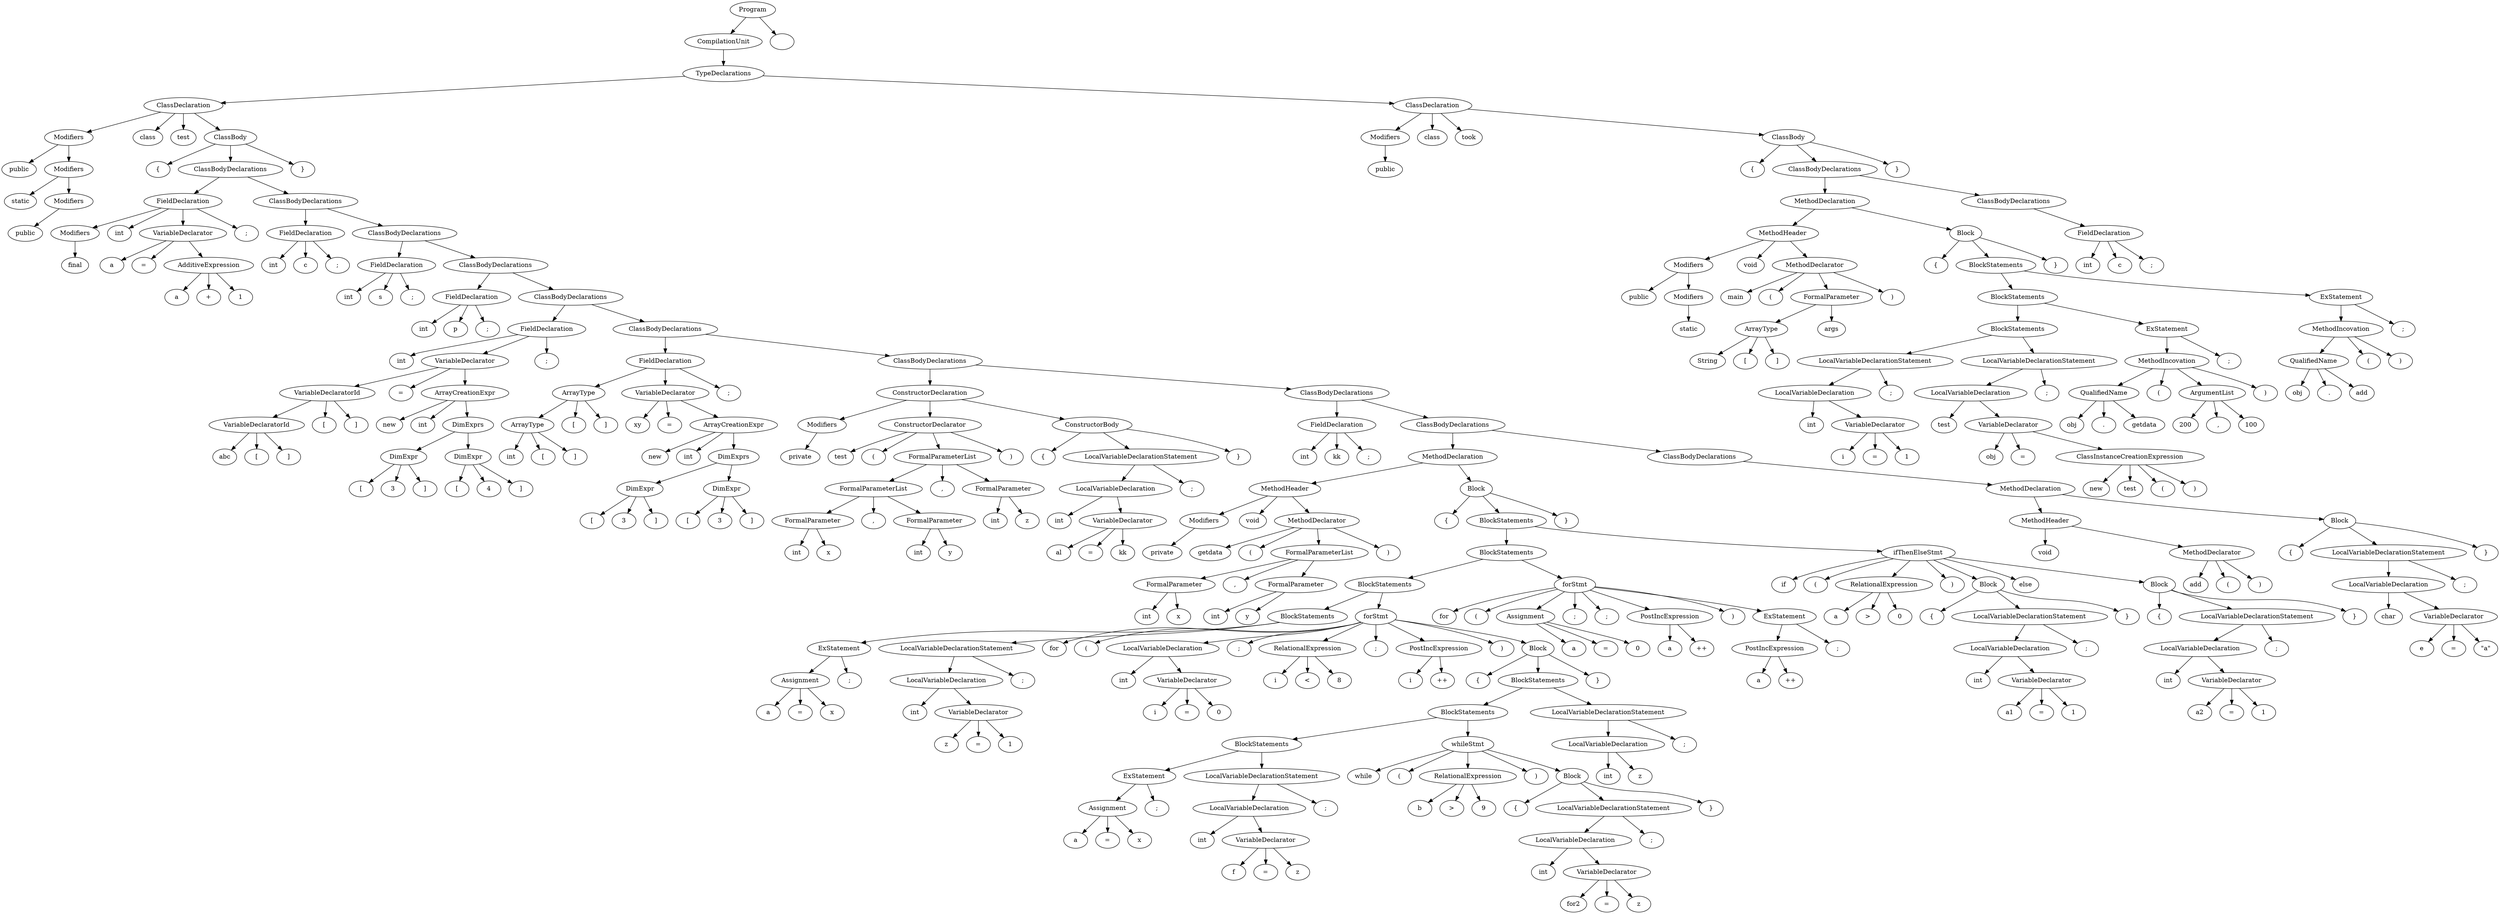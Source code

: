 digraph G {
n1 [label="public"]
n2 [label="static"]
n3 [label="public"]
n4 [label="Modifiers"]
n4->n3;
n5 [label="Modifiers"]
n5->n4;
n5->n2;
n6 [label="Modifiers"]
n6->n5;
n6->n1;
n7 [label="class"]
n8 [label="test"]
n9 [label="{"]
n10 [label="final"]
n11 [label="Modifiers"]
n11->n10;
n12 [label="int"]
n13 [label="a"]
n14 [label="="]
n15 [label="a"]
n16 [label="+"]
n17 [label="1"]
n18 [label="AdditiveExpression"]
n18->n17;
n18->n16;
n18->n15;
n19 [label="VariableDeclarator"]
n19->n18;
n19->n14;
n19->n13;
n20 [label=";"]
n21 [label="FieldDeclaration"]
n21->n20;
n21->n19;
n21->n12;
n21->n11;
n22 [label="int"]
n23 [label="c"]
n24 [label=";"]
n25 [label="FieldDeclaration"]
n25->n24;
n25->n23;
n25->n22;
n26 [label="int"]
n27 [label="s"]
n28 [label=";"]
n29 [label="FieldDeclaration"]
n29->n28;
n29->n27;
n29->n26;
n30 [label="int"]
n31 [label="p"]
n32 [label=";"]
n33 [label="FieldDeclaration"]
n33->n32;
n33->n31;
n33->n30;
n34 [label="int"]
n35 [label="abc"]
n36 [label="["]
n37 [label="]"]
n38 [label="VariableDeclaratorId"]
n38->n37;
n38->n36;
n38->n35;
n39 [label="["]
n40 [label="]"]
n41 [label="VariableDeclaratorId"]
n41->n40;
n41->n39;
n41->n38;
n42 [label="="]
n43 [label="new"]
n44 [label="int"]
n45 [label="["]
n46 [label="3"]
n47 [label="]"]
n48 [label="DimExpr"]
n48->n47;
n48->n46;
n48->n45;
n49 [label="["]
n50 [label="4"]
n51 [label="]"]
n52 [label="DimExpr"]
n52->n51;
n52->n50;
n52->n49;
n53 [label="DimExprs"]
n53->n52;
n53->n48;
n54 [label="ArrayCreationExpr"]
n54->n53;
n54->n44;
n54->n43;
n55 [label="VariableDeclarator"]
n55->n54;
n55->n42;
n55->n41;
n56 [label=";"]
n57 [label="FieldDeclaration"]
n57->n56;
n57->n55;
n57->n34;
n58 [label="int"]
n59 [label="["]
n60 [label="]"]
n61 [label="ArrayType"]
n61->n60;
n61->n59;
n61->n58;
n62 [label="["]
n63 [label="]"]
n64 [label="ArrayType"]
n64->n63;
n64->n62;
n64->n61;
n65 [label="xy"]
n66 [label="="]
n67 [label="new"]
n68 [label="int"]
n69 [label="["]
n70 [label="3"]
n71 [label="]"]
n72 [label="DimExpr"]
n72->n71;
n72->n70;
n72->n69;
n73 [label="["]
n74 [label="3"]
n75 [label="]"]
n76 [label="DimExpr"]
n76->n75;
n76->n74;
n76->n73;
n77 [label="DimExprs"]
n77->n76;
n77->n72;
n78 [label="ArrayCreationExpr"]
n78->n77;
n78->n68;
n78->n67;
n79 [label="VariableDeclarator"]
n79->n78;
n79->n66;
n79->n65;
n80 [label=";"]
n81 [label="FieldDeclaration"]
n81->n80;
n81->n79;
n81->n64;
n82 [label="private"]
n83 [label="Modifiers"]
n83->n82;
n84 [label="test"]
n85 [label="("]
n86 [label="int"]
n87 [label="x"]
n88 [label="FormalParameter"]
n88->n87;
n88->n86;
n89 [label=","]
n90 [label="int"]
n91 [label="y"]
n92 [label="FormalParameter"]
n92->n91;
n92->n90;
n93 [label="FormalParameterList"]
n93->n92;
n93->n89;
n93->n88;
n94 [label=","]
n95 [label="int"]
n96 [label="z"]
n97 [label="FormalParameter"]
n97->n96;
n97->n95;
n98 [label="FormalParameterList"]
n98->n97;
n98->n94;
n98->n93;
n99 [label=")"]
n100 [label="ConstructorDeclarator"]
n100->n99;
n100->n98;
n100->n85;
n100->n84;
n101 [label="{"]
n102 [label="int"]
n103 [label="al"]
n104 [label="="]
n105 [label="kk"]
n106 [label="VariableDeclarator"]
n106->n105;
n106->n104;
n106->n103;
n107 [label="LocalVariableDeclaration"]
n107->n106;
n107->n102;
n108 [label=";"]
n109 [label="LocalVariableDeclarationStatement"]
n109->n108;
n109->n107;
n110 [label="}"]
n111 [label="ConstructorBody"]
n111->n110;
n111->n109;
n111->n101;
n112 [label="ConstructorDeclaration"]
n112->n111;
n112->n100;
n112->n83;
n113 [label="int"]
n114 [label="kk"]
n115 [label=";"]
n116 [label="FieldDeclaration"]
n116->n115;
n116->n114;
n116->n113;
n117 [label="private"]
n118 [label="Modifiers"]
n118->n117;
n119 [label="void"]
n120 [label="getdata"]
n121 [label="("]
n122 [label="int"]
n123 [label="x"]
n124 [label="FormalParameter"]
n124->n123;
n124->n122;
n125 [label=","]
n126 [label="int"]
n127 [label="y"]
n128 [label="FormalParameter"]
n128->n127;
n128->n126;
n129 [label="FormalParameterList"]
n129->n128;
n129->n125;
n129->n124;
n130 [label=")"]
n131 [label="MethodDeclarator"]
n131->n130;
n131->n129;
n131->n121;
n131->n120;
n132 [label="MethodHeader"]
n132->n131;
n132->n119;
n132->n118;
n133 [label="{"]
n134 [label="a"]
n135 [label="="]
n136 [label="x"]
n137 [label="Assignment"]
n137->n136;
n137->n135;
n137->n134;
n138 [label=";"]
n139 [label="ExStatement"]
n139->n138;
n139->n137;
n140 [label="int"]
n141 [label="z"]
n142 [label="="]
n143 [label="1"]
n144 [label="VariableDeclarator"]
n144->n143;
n144->n142;
n144->n141;
n145 [label="LocalVariableDeclaration"]
n145->n144;
n145->n140;
n146 [label=";"]
n147 [label="LocalVariableDeclarationStatement"]
n147->n146;
n147->n145;
n148 [label="BlockStatements"]
n148->n147;
n148->n139;
n149 [label="for"]
n150 [label="("]
n151 [label="int"]
n152 [label="i"]
n153 [label="="]
n154 [label="0"]
n155 [label="VariableDeclarator"]
n155->n154;
n155->n153;
n155->n152;
n156 [label="LocalVariableDeclaration"]
n156->n155;
n156->n151;
n157 [label=";"]
n158 [label="i"]
n159 [label="<"]
n160 [label="8"]
n161 [label="RelationalExpression"]
n161->n160;
n161->n159;
n161->n158;
n162 [label=";"]
n163 [label="i"]
n164 [label="++"]
n165 [label="PostIncExpression"]
n165->n164;
n165->n163;
n166 [label=")"]
n167 [label="{"]
n168 [label="a"]
n169 [label="="]
n170 [label="x"]
n171 [label="Assignment"]
n171->n170;
n171->n169;
n171->n168;
n172 [label=";"]
n173 [label="ExStatement"]
n173->n172;
n173->n171;
n174 [label="int"]
n175 [label="f"]
n176 [label="="]
n177 [label="z"]
n178 [label="VariableDeclarator"]
n178->n177;
n178->n176;
n178->n175;
n179 [label="LocalVariableDeclaration"]
n179->n178;
n179->n174;
n180 [label=";"]
n181 [label="LocalVariableDeclarationStatement"]
n181->n180;
n181->n179;
n182 [label="BlockStatements"]
n182->n181;
n182->n173;
n183 [label="while"]
n184 [label="("]
n185 [label="b"]
n186 [label=">"]
n187 [label="9"]
n188 [label="RelationalExpression"]
n188->n187;
n188->n186;
n188->n185;
n189 [label=")"]
n190 [label="{"]
n191 [label="int"]
n192 [label="for2"]
n193 [label="="]
n194 [label="z"]
n195 [label="VariableDeclarator"]
n195->n194;
n195->n193;
n195->n192;
n196 [label="LocalVariableDeclaration"]
n196->n195;
n196->n191;
n197 [label=";"]
n198 [label="LocalVariableDeclarationStatement"]
n198->n197;
n198->n196;
n199 [label="}"]
n200 [label="Block"]
n200->n199;
n200->n198;
n200->n190;
n201 [label="whileStmt"]
n201->n200;
n201->n189;
n201->n188;
n201->n184;
n201->n183;
n202 [label="BlockStatements"]
n202->n201;
n202->n182;
n203 [label="int"]
n204 [label="z"]
n205 [label="LocalVariableDeclaration"]
n205->n204;
n205->n203;
n206 [label=";"]
n207 [label="LocalVariableDeclarationStatement"]
n207->n206;
n207->n205;
n208 [label="BlockStatements"]
n208->n207;
n208->n202;
n209 [label="}"]
n210 [label="Block"]
n210->n209;
n210->n208;
n210->n167;
n211 [label="forStmt"]
n211->n210;
n211->n166;
n211->n165;
n211->n162;
n211->n161;
n211->n157;
n211->n156;
n211->n150;
n211->n149;
n212 [label="BlockStatements"]
n212->n211;
n212->n148;
n213 [label="for"]
n214 [label="("]
n215 [label="a"]
n216 [label="="]
n217 [label="0"]
n218 [label="Assignment"]
n218->n217;
n218->n216;
n218->n215;
n219 [label=";"]
n220 [label=";"]
n221 [label="a"]
n222 [label="++"]
n223 [label="PostIncExpression"]
n223->n222;
n223->n221;
n224 [label=")"]
n225 [label="a"]
n226 [label="++"]
n227 [label="PostIncExpression"]
n227->n226;
n227->n225;
n228 [label=";"]
n229 [label="ExStatement"]
n229->n228;
n229->n227;
n230 [label="forStmt"]
n230->n229;
n230->n224;
n230->n223;
n230->n220;
n230->n219;
n230->n218;
n230->n214;
n230->n213;
n231 [label="BlockStatements"]
n231->n230;
n231->n212;
n232 [label="if"]
n233 [label="("]
n234 [label="a"]
n235 [label=">"]
n236 [label="0"]
n237 [label="RelationalExpression"]
n237->n236;
n237->n235;
n237->n234;
n238 [label=")"]
n239 [label="{"]
n240 [label="int"]
n241 [label="a1"]
n242 [label="="]
n243 [label="1"]
n244 [label="VariableDeclarator"]
n244->n243;
n244->n242;
n244->n241;
n245 [label="LocalVariableDeclaration"]
n245->n244;
n245->n240;
n246 [label=";"]
n247 [label="LocalVariableDeclarationStatement"]
n247->n246;
n247->n245;
n248 [label="}"]
n249 [label="Block"]
n249->n248;
n249->n247;
n249->n239;
n250 [label="else"]
n251 [label="{"]
n252 [label="int"]
n253 [label="a2"]
n254 [label="="]
n255 [label="1"]
n256 [label="VariableDeclarator"]
n256->n255;
n256->n254;
n256->n253;
n257 [label="LocalVariableDeclaration"]
n257->n256;
n257->n252;
n258 [label=";"]
n259 [label="LocalVariableDeclarationStatement"]
n259->n258;
n259->n257;
n260 [label="}"]
n261 [label="Block"]
n261->n260;
n261->n259;
n261->n251;
n262 [label="ifThenElseStmt"]
n262->n261;
n262->n250;
n262->n249;
n262->n238;
n262->n237;
n262->n233;
n262->n232;
n263 [label="BlockStatements"]
n263->n262;
n263->n231;
n264 [label="}"]
n265 [label="Block"]
n265->n264;
n265->n263;
n265->n133;
n266 [label="MethodDeclaration"]
n266->n265;
n266->n132;
n267 [label="void"]
n268 [label="add"]
n269 [label="("]
n270 [label=")"]
n271 [label="MethodDeclarator"]
n271->n270;
n271->n269;
n271->n268;
n272 [label="MethodHeader"]
n272->n271;
n272->n267;
n273 [label="{"]
n274 [label="char"]
n275 [label="e"]
n276 [label="="]
n277 [label="\"a\""]
n278 [label="VariableDeclarator"]
n278->n277;
n278->n276;
n278->n275;
n279 [label="LocalVariableDeclaration"]
n279->n278;
n279->n274;
n280 [label=";"]
n281 [label="LocalVariableDeclarationStatement"]
n281->n280;
n281->n279;
n282 [label="}"]
n283 [label="Block"]
n283->n282;
n283->n281;
n283->n273;
n284 [label="MethodDeclaration"]
n284->n283;
n284->n272;
n285 [label="ClassBodyDeclarations"]
n285->n284;
n286 [label="ClassBodyDeclarations"]
n286->n285;
n286->n266;
n287 [label="ClassBodyDeclarations"]
n287->n286;
n287->n116;
n288 [label="ClassBodyDeclarations"]
n288->n287;
n288->n112;
n289 [label="ClassBodyDeclarations"]
n289->n288;
n289->n81;
n290 [label="ClassBodyDeclarations"]
n290->n289;
n290->n57;
n291 [label="ClassBodyDeclarations"]
n291->n290;
n291->n33;
n292 [label="ClassBodyDeclarations"]
n292->n291;
n292->n29;
n293 [label="ClassBodyDeclarations"]
n293->n292;
n293->n25;
n294 [label="ClassBodyDeclarations"]
n294->n293;
n294->n21;
n295 [label="}"]
n296 [label="ClassBody"]
n296->n295;
n296->n294;
n296->n9;
n297 [label="ClassDeclaration"]
n297->n296;
n297->n8;
n297->n7;
n297->n6;
n298 [label="public"]
n299 [label="Modifiers"]
n299->n298;
n300 [label="class"]
n301 [label="took"]
n302 [label="{"]
n303 [label="public"]
n304 [label="static"]
n305 [label="Modifiers"]
n305->n304;
n306 [label="Modifiers"]
n306->n305;
n306->n303;
n307 [label="void"]
n308 [label="main"]
n309 [label="("]
n310 [label="String"]
n311 [label="["]
n312 [label="]"]
n313 [label="ArrayType"]
n313->n312;
n313->n311;
n313->n310;
n314 [label="args"]
n315 [label="FormalParameter"]
n315->n314;
n315->n313;
n316 [label=")"]
n317 [label="MethodDeclarator"]
n317->n316;
n317->n315;
n317->n309;
n317->n308;
n318 [label="MethodHeader"]
n318->n317;
n318->n307;
n318->n306;
n319 [label="{"]
n320 [label="int"]
n321 [label="i"]
n322 [label="="]
n323 [label="1"]
n324 [label="VariableDeclarator"]
n324->n323;
n324->n322;
n324->n321;
n325 [label="LocalVariableDeclaration"]
n325->n324;
n325->n320;
n326 [label=";"]
n327 [label="LocalVariableDeclarationStatement"]
n327->n326;
n327->n325;
n328 [label="test"]
n329 [label="obj"]
n330 [label="="]
n331 [label="new"]
n332 [label="test"]
n333 [label="("]
n334 [label=")"]
n335 [label="ClassInstanceCreationExpression"]
n335->n334;
n335->n333;
n335->n332;
n335->n331;
n336 [label="VariableDeclarator"]
n336->n335;
n336->n330;
n336->n329;
n337 [label="LocalVariableDeclaration"]
n337->n336;
n337->n328;
n338 [label=";"]
n339 [label="LocalVariableDeclarationStatement"]
n339->n338;
n339->n337;
n340 [label="BlockStatements"]
n340->n339;
n340->n327;
n341 [label="obj"]
n342 [label="."]
n343 [label="getdata"]
n344 [label="QualifiedName"]
n344->n343;
n344->n342;
n344->n341;
n345 [label="("]
n346 [label="200"]
n347 [label=","]
n348 [label="100"]
n349 [label="ArgumentList"]
n349->n348;
n349->n347;
n349->n346;
n350 [label=")"]
n351 [label="MethodIncovation"]
n351->n350;
n351->n349;
n351->n345;
n351->n344;
n352 [label=";"]
n353 [label="ExStatement"]
n353->n352;
n353->n351;
n354 [label="BlockStatements"]
n354->n353;
n354->n340;
n355 [label="obj"]
n356 [label="."]
n357 [label="add"]
n358 [label="QualifiedName"]
n358->n357;
n358->n356;
n358->n355;
n359 [label="("]
n360 [label=")"]
n361 [label="MethodIncovation"]
n361->n360;
n361->n359;
n361->n358;
n362 [label=";"]
n363 [label="ExStatement"]
n363->n362;
n363->n361;
n364 [label="BlockStatements"]
n364->n363;
n364->n354;
n365 [label="}"]
n366 [label="Block"]
n366->n365;
n366->n364;
n366->n319;
n367 [label="MethodDeclaration"]
n367->n366;
n367->n318;
n368 [label="int"]
n369 [label="c"]
n370 [label=";"]
n371 [label="FieldDeclaration"]
n371->n370;
n371->n369;
n371->n368;
n372 [label="ClassBodyDeclarations"]
n372->n371;
n373 [label="ClassBodyDeclarations"]
n373->n372;
n373->n367;
n374 [label="}"]
n375 [label="ClassBody"]
n375->n374;
n375->n373;
n375->n302;
n376 [label="ClassDeclaration"]
n376->n375;
n376->n301;
n376->n300;
n376->n299;
n377 [label="TypeDeclarations"]
n377->n376;
n377->n297;
n378 [label="CompilationUnit"]
n378->n377;
n379 [label="Program"]
n379->n380;
n379->n378;
n380 [label=""]
}
